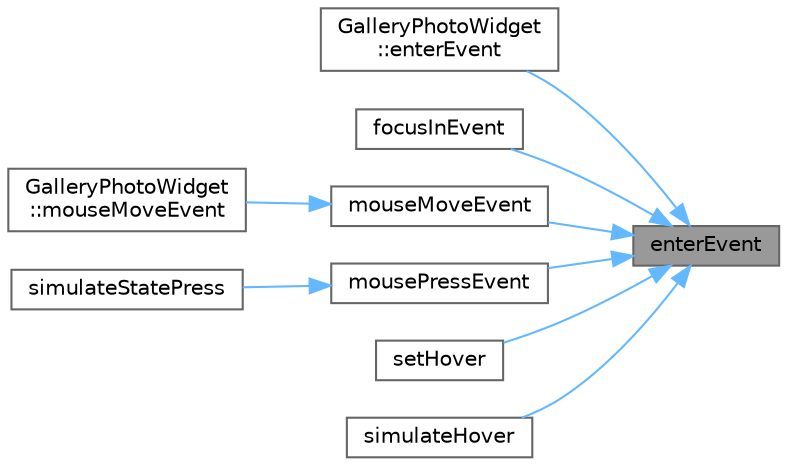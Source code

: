 digraph "enterEvent"
{
 // LATEX_PDF_SIZE
  bgcolor="transparent";
  edge [fontname=Helvetica,fontsize=10,labelfontname=Helvetica,labelfontsize=10];
  node [fontname=Helvetica,fontsize=10,shape=box,height=0.2,width=0.4];
  rankdir="RL";
  Node1 [id="Node000001",label="enterEvent",height=0.2,width=0.4,color="gray40", fillcolor="grey60", style="filled", fontcolor="black",tooltip="鼠标进入事件"];
  Node1 -> Node2 [id="edge1_Node000001_Node000002",dir="back",color="steelblue1",style="solid",tooltip=" "];
  Node2 [id="Node000002",label="GalleryPhotoWidget\l::enterEvent",height=0.2,width=0.4,color="grey40", fillcolor="white", style="filled",URL="$class_gallery_photo_widget.html#ae30868492e047dc485c73e92d33a0b1d",tooltip="鼠标进入事件，启用阴影效果"];
  Node1 -> Node3 [id="edge2_Node000001_Node000003",dir="back",color="steelblue1",style="solid",tooltip=" "];
  Node3 [id="Node000003",label="focusInEvent",height=0.2,width=0.4,color="grey40", fillcolor="white", style="filled",URL="$class_interactive_button_base.html#abe839d2e8f13054e4eaf762f8ec98e50",tooltip="获得焦点事件"];
  Node1 -> Node4 [id="edge3_Node000001_Node000004",dir="back",color="steelblue1",style="solid",tooltip=" "];
  Node4 [id="Node000004",label="mouseMoveEvent",height=0.2,width=0.4,color="grey40", fillcolor="white", style="filled",URL="$class_interactive_button_base.html#a4d538d95963e25c7a27250e441321d72",tooltip="鼠标移动事件"];
  Node4 -> Node5 [id="edge4_Node000004_Node000005",dir="back",color="steelblue1",style="solid",tooltip=" "];
  Node5 [id="Node000005",label="GalleryPhotoWidget\l::mouseMoveEvent",height=0.2,width=0.4,color="grey40", fillcolor="white", style="filled",URL="$class_gallery_photo_widget.html#a4d538d95963e25c7a27250e441321d72",tooltip="鼠标移动事件，处理标题颜色变化"];
  Node1 -> Node6 [id="edge5_Node000001_Node000006",dir="back",color="steelblue1",style="solid",tooltip=" "];
  Node6 [id="Node000006",label="mousePressEvent",height=0.2,width=0.4,color="grey40", fillcolor="white", style="filled",URL="$class_interactive_button_base.html#a7523c71b2bf60975302287ec8923f80e",tooltip="鼠标按下事件"];
  Node6 -> Node7 [id="edge6_Node000006_Node000007",dir="back",color="steelblue1",style="solid",tooltip=" "];
  Node7 [id="Node000007",label="simulateStatePress",height=0.2,width=0.4,color="grey40", fillcolor="white", style="filled",URL="$class_interactive_button_base.html#a36feb440c8c3ad3d14be7e3bc6783216",tooltip="模拟按下状态"];
  Node1 -> Node8 [id="edge7_Node000001_Node000008",dir="back",color="steelblue1",style="solid",tooltip=" "];
  Node8 [id="Node000008",label="setHover",height=0.2,width=0.4,color="grey40", fillcolor="white", style="filled",URL="$class_interactive_button_base.html#a9854bb634634e21c083d3b0f617c09a2",tooltip="模拟悬浮状态"];
  Node1 -> Node9 [id="edge8_Node000001_Node000009",dir="back",color="steelblue1",style="solid",tooltip=" "];
  Node9 [id="Node000009",label="simulateHover",height=0.2,width=0.4,color="grey40", fillcolor="white", style="filled",URL="$class_interactive_button_base.html#a4f1950a9b78331a1cce8846ac293d508",tooltip="模拟悬浮状态"];
}
